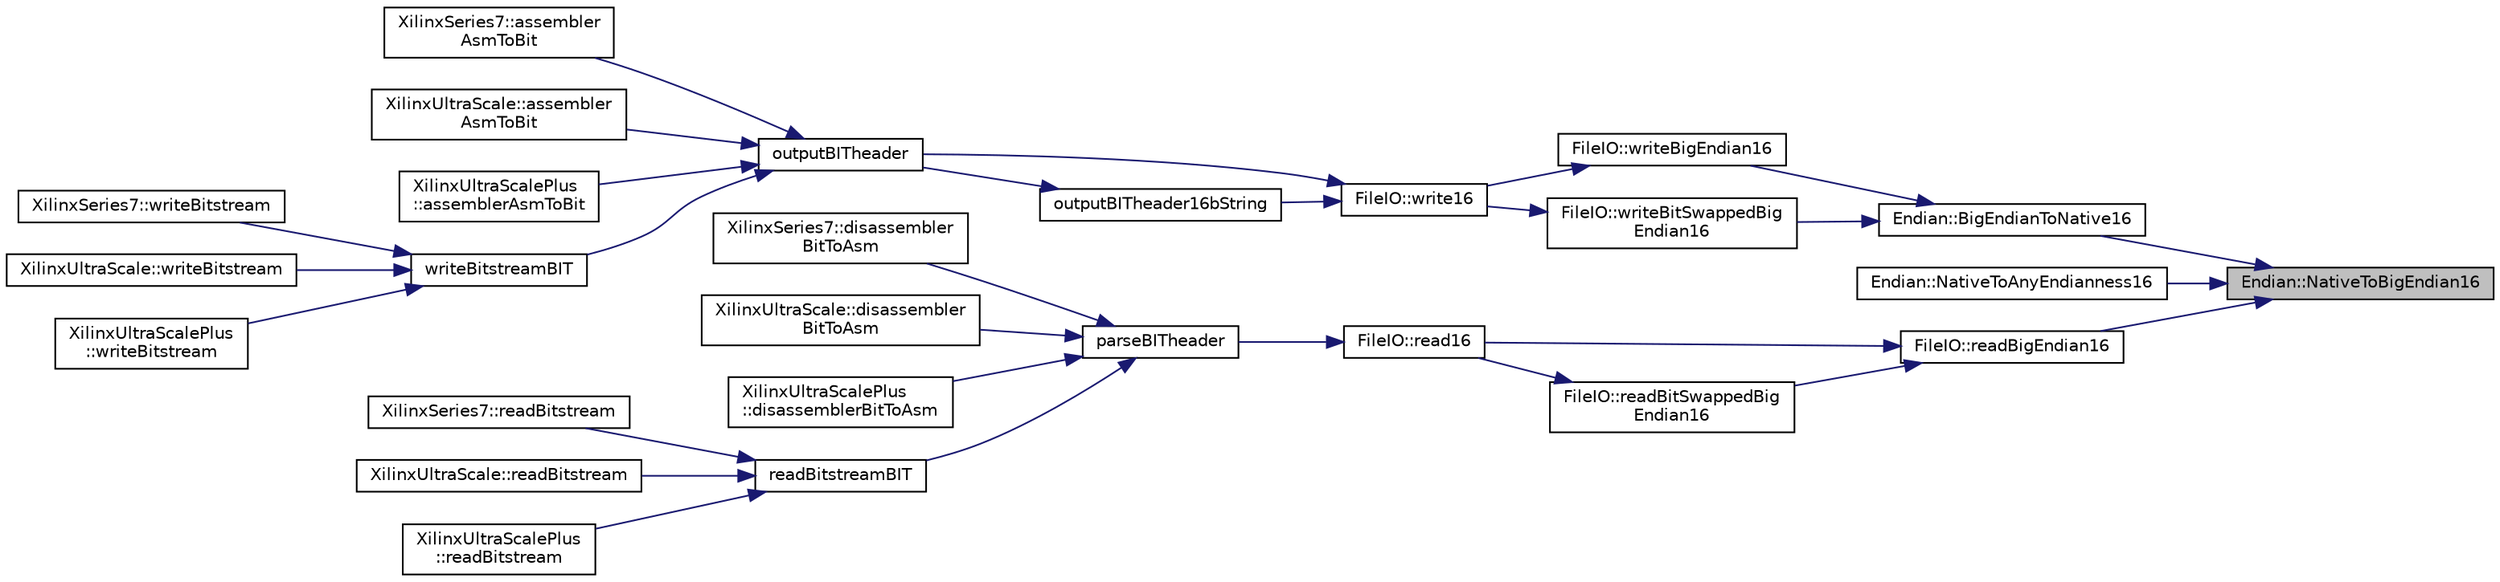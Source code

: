 digraph "Endian::NativeToBigEndian16"
{
 // INTERACTIVE_SVG=YES
 // LATEX_PDF_SIZE
  edge [fontname="Helvetica",fontsize="10",labelfontname="Helvetica",labelfontsize="10"];
  node [fontname="Helvetica",fontsize="10",shape=record];
  rankdir="RL";
  Node1 [label="Endian::NativeToBigEndian16",height=0.2,width=0.4,color="black", fillcolor="grey75", style="filled", fontcolor="black",tooltip=" "];
  Node1 -> Node2 [dir="back",color="midnightblue",fontsize="10",style="solid",fontname="Helvetica"];
  Node2 [label="Endian::BigEndianToNative16",height=0.2,width=0.4,color="black", fillcolor="white", style="filled",URL="$namespaceEndian.html#afb674eed3d17c61f0d99ecb1b2737ad5",tooltip=" "];
  Node2 -> Node3 [dir="back",color="midnightblue",fontsize="10",style="solid",fontname="Helvetica"];
  Node3 [label="FileIO::writeBigEndian16",height=0.2,width=0.4,color="black", fillcolor="white", style="filled",URL="$namespaceFileIO.html#a2fa916aaa03f99c0a68d8a56093fea2f",tooltip=" "];
  Node3 -> Node4 [dir="back",color="midnightblue",fontsize="10",style="solid",fontname="Helvetica"];
  Node4 [label="FileIO::write16",height=0.2,width=0.4,color="black", fillcolor="white", style="filled",URL="$namespaceFileIO.html#a5eba9ac0d7604d5907eb9effe14b4920",tooltip=" "];
  Node4 -> Node5 [dir="back",color="midnightblue",fontsize="10",style="solid",fontname="Helvetica"];
  Node5 [label="outputBITheader",height=0.2,width=0.4,color="black", fillcolor="white", style="filled",URL="$inlineOutput_8h.html#a0c4ad3b4e1c62c65e46e9cd76047b39e",tooltip=" "];
  Node5 -> Node6 [dir="back",color="midnightblue",fontsize="10",style="solid",fontname="Helvetica"];
  Node6 [label="XilinxSeries7::assembler\lAsmToBit",height=0.2,width=0.4,color="black", fillcolor="white", style="filled",URL="$classXilinxSeries7.html#a5eba055b502e6ec005effa869b5c111b",tooltip=" "];
  Node5 -> Node7 [dir="back",color="midnightblue",fontsize="10",style="solid",fontname="Helvetica"];
  Node7 [label="XilinxUltraScale::assembler\lAsmToBit",height=0.2,width=0.4,color="black", fillcolor="white", style="filled",URL="$classXilinxUltraScale.html#a0c9e824e7511341e771c32f04bee4aa5",tooltip=" "];
  Node5 -> Node8 [dir="back",color="midnightblue",fontsize="10",style="solid",fontname="Helvetica"];
  Node8 [label="XilinxUltraScalePlus\l::assemblerAsmToBit",height=0.2,width=0.4,color="black", fillcolor="white", style="filled",URL="$classXilinxUltraScalePlus.html#a1aa2f41f22930582064e24bc6552eb09",tooltip=" "];
  Node5 -> Node9 [dir="back",color="midnightblue",fontsize="10",style="solid",fontname="Helvetica"];
  Node9 [label="writeBitstreamBIT",height=0.2,width=0.4,color="black", fillcolor="white", style="filled",URL="$inlineOutput_8h.html#a0add7e2ac43d97c33fb291db7ddce9ec",tooltip=" "];
  Node9 -> Node10 [dir="back",color="midnightblue",fontsize="10",style="solid",fontname="Helvetica"];
  Node10 [label="XilinxSeries7::writeBitstream",height=0.2,width=0.4,color="black", fillcolor="white", style="filled",URL="$classXilinxSeries7.html#a8e89db38dbb60abae6aeec780fff5015",tooltip=" "];
  Node9 -> Node11 [dir="back",color="midnightblue",fontsize="10",style="solid",fontname="Helvetica"];
  Node11 [label="XilinxUltraScale::writeBitstream",height=0.2,width=0.4,color="black", fillcolor="white", style="filled",URL="$classXilinxUltraScale.html#af163f68ca538a15deb895f71c18e29f1",tooltip=" "];
  Node9 -> Node12 [dir="back",color="midnightblue",fontsize="10",style="solid",fontname="Helvetica"];
  Node12 [label="XilinxUltraScalePlus\l::writeBitstream",height=0.2,width=0.4,color="black", fillcolor="white", style="filled",URL="$classXilinxUltraScalePlus.html#a9ccfa49a6f644294caee371fec039174",tooltip=" "];
  Node4 -> Node13 [dir="back",color="midnightblue",fontsize="10",style="solid",fontname="Helvetica"];
  Node13 [label="outputBITheader16bString",height=0.2,width=0.4,color="black", fillcolor="white", style="filled",URL="$inlineOutput_8h.html#ab5c46a8c5c50b0bbd4c9bfdd9c29051b",tooltip=" "];
  Node13 -> Node5 [dir="back",color="midnightblue",fontsize="10",style="solid",fontname="Helvetica"];
  Node2 -> Node14 [dir="back",color="midnightblue",fontsize="10",style="solid",fontname="Helvetica"];
  Node14 [label="FileIO::writeBitSwappedBig\lEndian16",height=0.2,width=0.4,color="black", fillcolor="white", style="filled",URL="$namespaceFileIO.html#a2d67fb6a81fe99e987ddcfac643358e3",tooltip=" "];
  Node14 -> Node4 [dir="back",color="midnightblue",fontsize="10",style="solid",fontname="Helvetica"];
  Node1 -> Node15 [dir="back",color="midnightblue",fontsize="10",style="solid",fontname="Helvetica"];
  Node15 [label="Endian::NativeToAnyEndianness16",height=0.2,width=0.4,color="black", fillcolor="white", style="filled",URL="$namespaceEndian.html#aacd0598866acc4db9c341030f747e5b1",tooltip=" "];
  Node1 -> Node16 [dir="back",color="midnightblue",fontsize="10",style="solid",fontname="Helvetica"];
  Node16 [label="FileIO::readBigEndian16",height=0.2,width=0.4,color="black", fillcolor="white", style="filled",URL="$namespaceFileIO.html#a5eaae785861198ef25f4356ffde51e41",tooltip=" "];
  Node16 -> Node17 [dir="back",color="midnightblue",fontsize="10",style="solid",fontname="Helvetica"];
  Node17 [label="FileIO::read16",height=0.2,width=0.4,color="black", fillcolor="white", style="filled",URL="$namespaceFileIO.html#aa1a4893c8bbd8188527b61107d0b6d21",tooltip=" "];
  Node17 -> Node18 [dir="back",color="midnightblue",fontsize="10",style="solid",fontname="Helvetica"];
  Node18 [label="parseBITheader",height=0.2,width=0.4,color="black", fillcolor="white", style="filled",URL="$inlineInput_8h.html#a646785be1b63453b24d7e92fd4a1c452",tooltip=" "];
  Node18 -> Node19 [dir="back",color="midnightblue",fontsize="10",style="solid",fontname="Helvetica"];
  Node19 [label="XilinxSeries7::disassembler\lBitToAsm",height=0.2,width=0.4,color="black", fillcolor="white", style="filled",URL="$classXilinxSeries7.html#a283493a5ab6d44c1190c6049982dd550",tooltip=" "];
  Node18 -> Node20 [dir="back",color="midnightblue",fontsize="10",style="solid",fontname="Helvetica"];
  Node20 [label="XilinxUltraScale::disassembler\lBitToAsm",height=0.2,width=0.4,color="black", fillcolor="white", style="filled",URL="$classXilinxUltraScale.html#a6050c0532a7e54b7e72706c8026226ac",tooltip=" "];
  Node18 -> Node21 [dir="back",color="midnightblue",fontsize="10",style="solid",fontname="Helvetica"];
  Node21 [label="XilinxUltraScalePlus\l::disassemblerBitToAsm",height=0.2,width=0.4,color="black", fillcolor="white", style="filled",URL="$classXilinxUltraScalePlus.html#aab9586754c42b60fecacec4960f6895f",tooltip=" "];
  Node18 -> Node22 [dir="back",color="midnightblue",fontsize="10",style="solid",fontname="Helvetica"];
  Node22 [label="readBitstreamBIT",height=0.2,width=0.4,color="black", fillcolor="white", style="filled",URL="$inlineInput_8h.html#a8e7e2bd44405c923c1ed0fc0cd284aaf",tooltip=" "];
  Node22 -> Node23 [dir="back",color="midnightblue",fontsize="10",style="solid",fontname="Helvetica"];
  Node23 [label="XilinxSeries7::readBitstream",height=0.2,width=0.4,color="black", fillcolor="white", style="filled",URL="$classXilinxSeries7.html#ac8bc127280d52c751350e759ed7b42ac",tooltip=" "];
  Node22 -> Node24 [dir="back",color="midnightblue",fontsize="10",style="solid",fontname="Helvetica"];
  Node24 [label="XilinxUltraScale::readBitstream",height=0.2,width=0.4,color="black", fillcolor="white", style="filled",URL="$classXilinxUltraScale.html#a3c696df2b3cff66970de1bbbd63d2d0e",tooltip=" "];
  Node22 -> Node25 [dir="back",color="midnightblue",fontsize="10",style="solid",fontname="Helvetica"];
  Node25 [label="XilinxUltraScalePlus\l::readBitstream",height=0.2,width=0.4,color="black", fillcolor="white", style="filled",URL="$classXilinxUltraScalePlus.html#aee626cbe876d1b294beff220903060a9",tooltip=" "];
  Node16 -> Node26 [dir="back",color="midnightblue",fontsize="10",style="solid",fontname="Helvetica"];
  Node26 [label="FileIO::readBitSwappedBig\lEndian16",height=0.2,width=0.4,color="black", fillcolor="white", style="filled",URL="$namespaceFileIO.html#aeff6ee4a9b7216151a4e4783dfe65089",tooltip=" "];
  Node26 -> Node17 [dir="back",color="midnightblue",fontsize="10",style="solid",fontname="Helvetica"];
}
